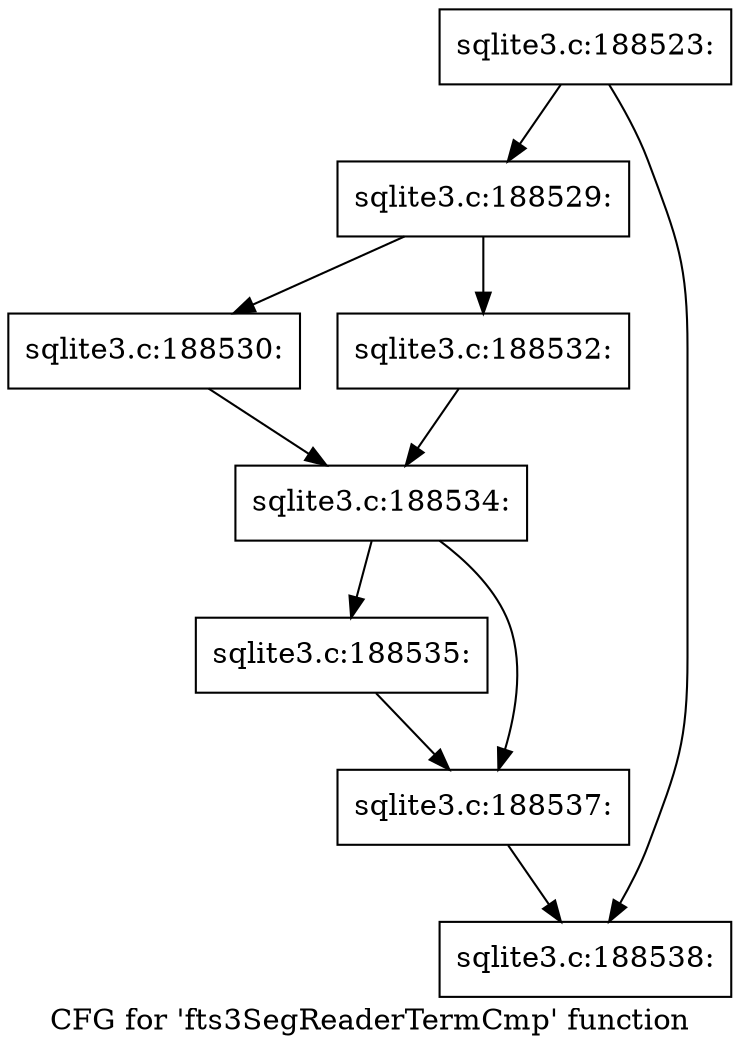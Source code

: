 digraph "CFG for 'fts3SegReaderTermCmp' function" {
	label="CFG for 'fts3SegReaderTermCmp' function";

	Node0x55c0f6cc68d0 [shape=record,label="{sqlite3.c:188523:}"];
	Node0x55c0f6cc68d0 -> Node0x55c0fabb2bd0;
	Node0x55c0f6cc68d0 -> Node0x55c0fabb2c20;
	Node0x55c0fabb2bd0 [shape=record,label="{sqlite3.c:188529:}"];
	Node0x55c0fabb2bd0 -> Node0x55c0fabb3050;
	Node0x55c0fabb2bd0 -> Node0x55c0fabb30f0;
	Node0x55c0fabb3050 [shape=record,label="{sqlite3.c:188530:}"];
	Node0x55c0fabb3050 -> Node0x55c0fabb30a0;
	Node0x55c0fabb30f0 [shape=record,label="{sqlite3.c:188532:}"];
	Node0x55c0fabb30f0 -> Node0x55c0fabb30a0;
	Node0x55c0fabb30a0 [shape=record,label="{sqlite3.c:188534:}"];
	Node0x55c0fabb30a0 -> Node0x55c0fabb4560;
	Node0x55c0fabb30a0 -> Node0x55c0fabb45b0;
	Node0x55c0fabb4560 [shape=record,label="{sqlite3.c:188535:}"];
	Node0x55c0fabb4560 -> Node0x55c0fabb45b0;
	Node0x55c0fabb45b0 [shape=record,label="{sqlite3.c:188537:}"];
	Node0x55c0fabb45b0 -> Node0x55c0fabb2c20;
	Node0x55c0fabb2c20 [shape=record,label="{sqlite3.c:188538:}"];
}
